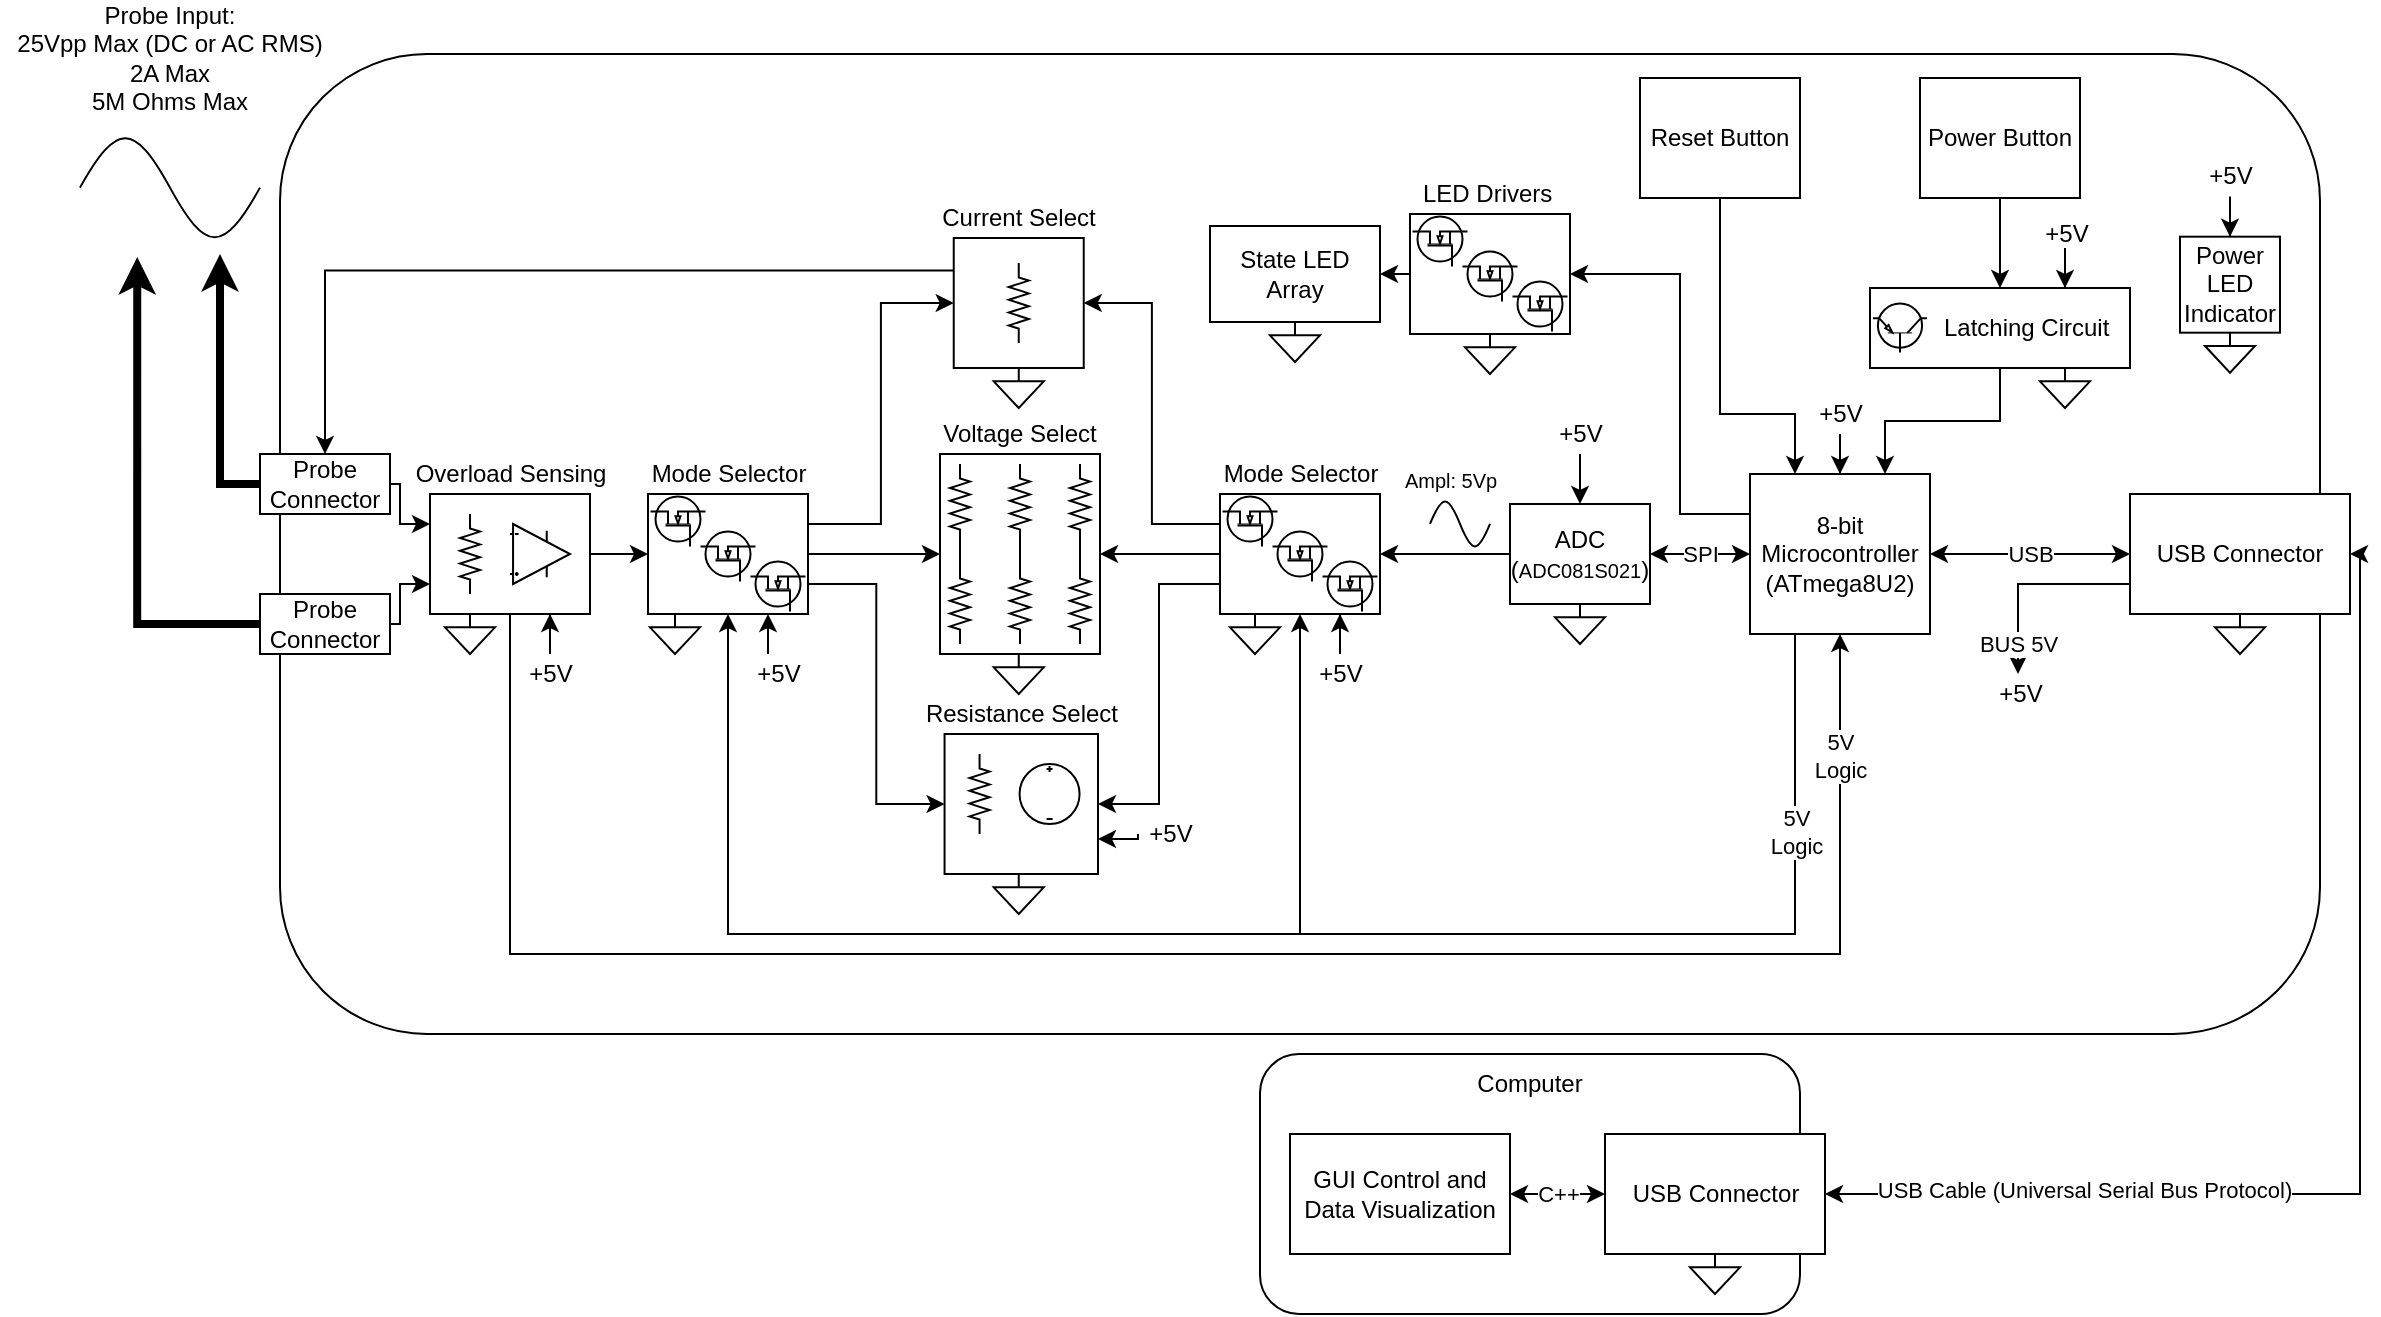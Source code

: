 <mxfile version="13.6.2" type="device"><diagram id="-oL0NHtV38mQ9emUjdSc" name="Page-1"><mxGraphModel dx="2272" dy="862" grid="1" gridSize="10" guides="1" tooltips="1" connect="1" arrows="1" fold="1" page="1" pageScale="1" pageWidth="850" pageHeight="1100" math="0" shadow="0"><root><mxCell id="0"/><mxCell id="1" parent="0"/><mxCell id="wLDwbeyGVbWUntYZaLQP-93" value="" style="rounded=1;whiteSpace=wrap;html=1;" parent="1" vertex="1"><mxGeometry x="-650" y="190" width="1020" height="490" as="geometry"/></mxCell><mxCell id="okWs0Sjqfzj3kmloRYLB-4" value="SPI" style="edgeStyle=orthogonalEdgeStyle;rounded=0;orthogonalLoop=1;jettySize=auto;html=1;exitX=0;exitY=0.5;exitDx=0;exitDy=0;startArrow=classic;startFill=1;" parent="1" source="okWs0Sjqfzj3kmloRYLB-2" edge="1"><mxGeometry relative="1" as="geometry"><mxPoint x="35" y="440" as="targetPoint"/></mxGeometry></mxCell><mxCell id="okWs0Sjqfzj3kmloRYLB-37" style="edgeStyle=orthogonalEdgeStyle;rounded=0;orthogonalLoop=1;jettySize=auto;html=1;exitX=0.25;exitY=1;exitDx=0;exitDy=0;entryX=0.5;entryY=1;entryDx=0;entryDy=0;startArrow=none;startFill=0;endArrow=classic;endFill=1;" parent="1" source="okWs0Sjqfzj3kmloRYLB-2" target="okWs0Sjqfzj3kmloRYLB-25" edge="1"><mxGeometry relative="1" as="geometry"><Array as="points"><mxPoint x="108" y="630"/><mxPoint x="-140" y="630"/></Array></mxGeometry></mxCell><mxCell id="okWs0Sjqfzj3kmloRYLB-65" style="edgeStyle=orthogonalEdgeStyle;rounded=0;orthogonalLoop=1;jettySize=auto;html=1;exitX=0.25;exitY=1;exitDx=0;exitDy=0;entryX=0.5;entryY=1;entryDx=0;entryDy=0;startArrow=none;startFill=0;endArrow=classic;endFill=1;" parent="1" source="okWs0Sjqfzj3kmloRYLB-2" target="okWs0Sjqfzj3kmloRYLB-39" edge="1"><mxGeometry relative="1" as="geometry"><Array as="points"><mxPoint x="108" y="630"/><mxPoint x="-426" y="630"/></Array></mxGeometry></mxCell><mxCell id="wLDwbeyGVbWUntYZaLQP-70" value="5V&lt;br&gt;Logic" style="edgeLabel;html=1;align=center;verticalAlign=middle;resizable=0;points=[];" parent="okWs0Sjqfzj3kmloRYLB-65" vertex="1" connectable="0"><mxGeometry x="-0.904" y="3" relative="1" as="geometry"><mxPoint x="-3" y="58.5" as="offset"/></mxGeometry></mxCell><mxCell id="wLDwbeyGVbWUntYZaLQP-11" value="USB" style="edgeStyle=orthogonalEdgeStyle;rounded=0;orthogonalLoop=1;jettySize=auto;html=1;exitX=1;exitY=0.5;exitDx=0;exitDy=0;entryX=0;entryY=0.5;entryDx=0;entryDy=0;startArrow=classic;startFill=1;" parent="1" source="okWs0Sjqfzj3kmloRYLB-2" target="wLDwbeyGVbWUntYZaLQP-1" edge="1"><mxGeometry relative="1" as="geometry"/></mxCell><mxCell id="wLDwbeyGVbWUntYZaLQP-49" style="edgeStyle=orthogonalEdgeStyle;rounded=0;orthogonalLoop=1;jettySize=auto;html=1;exitX=0.5;exitY=0;exitDx=0;exitDy=0;startArrow=classic;startFill=1;endArrow=none;endFill=0;" parent="1" source="okWs0Sjqfzj3kmloRYLB-2" target="wLDwbeyGVbWUntYZaLQP-48" edge="1"><mxGeometry relative="1" as="geometry"/></mxCell><mxCell id="OR8JUDxFumxDEzRXxcHd-11" style="edgeStyle=orthogonalEdgeStyle;rounded=0;orthogonalLoop=1;jettySize=auto;html=1;exitX=0;exitY=0.25;exitDx=0;exitDy=0;entryX=1;entryY=0.5;entryDx=0;entryDy=0;" parent="1" source="okWs0Sjqfzj3kmloRYLB-2" target="OR8JUDxFumxDEzRXxcHd-6" edge="1"><mxGeometry relative="1" as="geometry"><Array as="points"><mxPoint x="50" y="420"/><mxPoint x="50" y="300"/></Array></mxGeometry></mxCell><mxCell id="okWs0Sjqfzj3kmloRYLB-2" value="8-bit Microcontroller&lt;br&gt;(ATmega8U2)" style="rounded=0;whiteSpace=wrap;html=1;" parent="1" vertex="1"><mxGeometry x="85" y="400" width="90" height="80" as="geometry"/></mxCell><mxCell id="okWs0Sjqfzj3kmloRYLB-36" style="edgeStyle=orthogonalEdgeStyle;rounded=0;orthogonalLoop=1;jettySize=auto;html=1;exitX=0;exitY=0.5;exitDx=0;exitDy=0;entryX=1;entryY=0.5;entryDx=0;entryDy=0;startArrow=none;startFill=0;endArrow=classic;endFill=1;" parent="1" source="okWs0Sjqfzj3kmloRYLB-3" target="okWs0Sjqfzj3kmloRYLB-25" edge="1"><mxGeometry relative="1" as="geometry"/></mxCell><mxCell id="wLDwbeyGVbWUntYZaLQP-81" style="edgeStyle=orthogonalEdgeStyle;rounded=0;orthogonalLoop=1;jettySize=auto;html=1;exitX=0.5;exitY=0;exitDx=0;exitDy=0;startArrow=classic;startFill=1;endArrow=none;endFill=0;" parent="1" source="okWs0Sjqfzj3kmloRYLB-3" target="wLDwbeyGVbWUntYZaLQP-55" edge="1"><mxGeometry relative="1" as="geometry"/></mxCell><mxCell id="okWs0Sjqfzj3kmloRYLB-3" value="ADC&lt;br&gt;(&lt;font style=&quot;font-size: 10px&quot;&gt;ADC081S021&lt;/font&gt;)" style="rounded=0;whiteSpace=wrap;html=1;" parent="1" vertex="1"><mxGeometry x="-35" y="415" width="70" height="50" as="geometry"/></mxCell><mxCell id="okWs0Sjqfzj3kmloRYLB-67" style="edgeStyle=orthogonalEdgeStyle;rounded=0;orthogonalLoop=1;jettySize=auto;html=1;exitX=1;exitY=0.5;exitDx=0;exitDy=0;entryX=0;entryY=0.5;entryDx=0;entryDy=0;startArrow=none;startFill=0;endArrow=classic;endFill=1;" parent="1" source="okWs0Sjqfzj3kmloRYLB-5" target="okWs0Sjqfzj3kmloRYLB-39" edge="1"><mxGeometry relative="1" as="geometry"/></mxCell><mxCell id="wLDwbeyGVbWUntYZaLQP-20" style="edgeStyle=orthogonalEdgeStyle;rounded=0;orthogonalLoop=1;jettySize=auto;html=1;exitX=0.5;exitY=1;exitDx=0;exitDy=0;entryX=0.5;entryY=1;entryDx=0;entryDy=0;startArrow=none;startFill=0;" parent="1" source="okWs0Sjqfzj3kmloRYLB-5" target="okWs0Sjqfzj3kmloRYLB-2" edge="1"><mxGeometry relative="1" as="geometry"><Array as="points"><mxPoint x="-535" y="640"/><mxPoint x="130" y="640"/></Array></mxGeometry></mxCell><mxCell id="wLDwbeyGVbWUntYZaLQP-69" value="5V&lt;br&gt;Logic" style="edgeLabel;html=1;align=center;verticalAlign=middle;resizable=0;points=[];" parent="wLDwbeyGVbWUntYZaLQP-20" vertex="1" connectable="0"><mxGeometry x="0.914" relative="1" as="geometry"><mxPoint y="18" as="offset"/></mxGeometry></mxCell><mxCell id="wLDwbeyGVbWUntYZaLQP-47" style="edgeStyle=orthogonalEdgeStyle;rounded=0;orthogonalLoop=1;jettySize=auto;html=1;exitX=0.75;exitY=1;exitDx=0;exitDy=0;startArrow=classic;startFill=1;endArrow=none;endFill=0;" parent="1" source="okWs0Sjqfzj3kmloRYLB-5" target="wLDwbeyGVbWUntYZaLQP-46" edge="1"><mxGeometry relative="1" as="geometry"/></mxCell><mxCell id="wLDwbeyGVbWUntYZaLQP-54" style="edgeStyle=orthogonalEdgeStyle;rounded=0;orthogonalLoop=1;jettySize=auto;html=1;exitX=0;exitY=0.25;exitDx=0;exitDy=0;entryX=1;entryY=0.5;entryDx=0;entryDy=0;startArrow=classic;startFill=1;endArrow=none;endFill=0;" parent="1" source="okWs0Sjqfzj3kmloRYLB-5" target="wLDwbeyGVbWUntYZaLQP-53" edge="1"><mxGeometry relative="1" as="geometry"><Array as="points"><mxPoint x="-590" y="425"/><mxPoint x="-590" y="405"/></Array></mxGeometry></mxCell><mxCell id="wLDwbeyGVbWUntYZaLQP-107" style="edgeStyle=orthogonalEdgeStyle;rounded=0;orthogonalLoop=1;jettySize=auto;html=1;exitX=0;exitY=0.75;exitDx=0;exitDy=0;entryX=1;entryY=0.5;entryDx=0;entryDy=0;startArrow=classic;startFill=1;endArrow=none;endFill=0;strokeColor=#000000;strokeWidth=1;" parent="1" source="okWs0Sjqfzj3kmloRYLB-5" target="wLDwbeyGVbWUntYZaLQP-106" edge="1"><mxGeometry relative="1" as="geometry"><Array as="points"><mxPoint x="-590" y="455"/><mxPoint x="-590" y="475"/></Array></mxGeometry></mxCell><mxCell id="okWs0Sjqfzj3kmloRYLB-5" value="" style="rounded=0;whiteSpace=wrap;html=1;" parent="1" vertex="1"><mxGeometry x="-575" y="410" width="80" height="60" as="geometry"/></mxCell><mxCell id="okWs0Sjqfzj3kmloRYLB-24" value="" style="group" parent="1" vertex="1" connectable="0"><mxGeometry x="-325" y="360" width="90" height="130" as="geometry"/></mxCell><mxCell id="okWs0Sjqfzj3kmloRYLB-22" value="" style="rounded=0;whiteSpace=wrap;html=1;" parent="okWs0Sjqfzj3kmloRYLB-24" vertex="1"><mxGeometry x="5" y="30" width="80" height="100" as="geometry"/></mxCell><mxCell id="okWs0Sjqfzj3kmloRYLB-8" value="" style="pointerEvents=1;verticalLabelPosition=bottom;shadow=0;dashed=0;align=center;html=1;verticalAlign=top;shape=mxgraph.electrical.resistors.resistor_2;rotation=90;" parent="okWs0Sjqfzj3kmloRYLB-24" vertex="1"><mxGeometry x="55" y="50" width="40" height="10" as="geometry"/></mxCell><mxCell id="okWs0Sjqfzj3kmloRYLB-9" value="" style="pointerEvents=1;verticalLabelPosition=bottom;shadow=0;dashed=0;align=center;html=1;verticalAlign=top;shape=mxgraph.electrical.resistors.resistor_2;rotation=90;" parent="okWs0Sjqfzj3kmloRYLB-24" vertex="1"><mxGeometry x="55" y="100" width="40" height="10" as="geometry"/></mxCell><mxCell id="okWs0Sjqfzj3kmloRYLB-10" style="edgeStyle=orthogonalEdgeStyle;rounded=0;orthogonalLoop=1;jettySize=auto;html=1;exitX=1;exitY=0.5;exitDx=0;exitDy=0;exitPerimeter=0;entryX=0;entryY=0.5;entryDx=0;entryDy=0;entryPerimeter=0;startArrow=none;startFill=0;endArrow=none;endFill=0;" parent="okWs0Sjqfzj3kmloRYLB-24" source="okWs0Sjqfzj3kmloRYLB-8" target="okWs0Sjqfzj3kmloRYLB-9" edge="1"><mxGeometry relative="1" as="geometry"/></mxCell><mxCell id="okWs0Sjqfzj3kmloRYLB-17" value="" style="pointerEvents=1;verticalLabelPosition=bottom;shadow=0;dashed=0;align=center;html=1;verticalAlign=top;shape=mxgraph.electrical.resistors.resistor_2;rotation=90;" parent="okWs0Sjqfzj3kmloRYLB-24" vertex="1"><mxGeometry x="25" y="50" width="40" height="10" as="geometry"/></mxCell><mxCell id="okWs0Sjqfzj3kmloRYLB-18" value="" style="pointerEvents=1;verticalLabelPosition=bottom;shadow=0;dashed=0;align=center;html=1;verticalAlign=top;shape=mxgraph.electrical.resistors.resistor_2;rotation=90;" parent="okWs0Sjqfzj3kmloRYLB-24" vertex="1"><mxGeometry x="25" y="100" width="40" height="10" as="geometry"/></mxCell><mxCell id="okWs0Sjqfzj3kmloRYLB-16" style="edgeStyle=orthogonalEdgeStyle;rounded=0;orthogonalLoop=1;jettySize=auto;html=1;exitX=1;exitY=0.5;exitDx=0;exitDy=0;exitPerimeter=0;entryX=0;entryY=0.5;entryDx=0;entryDy=0;entryPerimeter=0;startArrow=none;startFill=0;endArrow=none;endFill=0;" parent="okWs0Sjqfzj3kmloRYLB-24" source="okWs0Sjqfzj3kmloRYLB-17" target="okWs0Sjqfzj3kmloRYLB-18" edge="1"><mxGeometry relative="1" as="geometry"/></mxCell><mxCell id="okWs0Sjqfzj3kmloRYLB-20" value="" style="pointerEvents=1;verticalLabelPosition=bottom;shadow=0;dashed=0;align=center;html=1;verticalAlign=top;shape=mxgraph.electrical.resistors.resistor_2;rotation=90;" parent="okWs0Sjqfzj3kmloRYLB-24" vertex="1"><mxGeometry x="-5" y="50" width="40" height="10" as="geometry"/></mxCell><mxCell id="okWs0Sjqfzj3kmloRYLB-21" value="" style="pointerEvents=1;verticalLabelPosition=bottom;shadow=0;dashed=0;align=center;html=1;verticalAlign=top;shape=mxgraph.electrical.resistors.resistor_2;rotation=90;" parent="okWs0Sjqfzj3kmloRYLB-24" vertex="1"><mxGeometry x="-5" y="100" width="40" height="10" as="geometry"/></mxCell><mxCell id="okWs0Sjqfzj3kmloRYLB-19" style="edgeStyle=orthogonalEdgeStyle;rounded=0;orthogonalLoop=1;jettySize=auto;html=1;exitX=1;exitY=0.5;exitDx=0;exitDy=0;exitPerimeter=0;entryX=0;entryY=0.5;entryDx=0;entryDy=0;entryPerimeter=0;startArrow=none;startFill=0;endArrow=none;endFill=0;" parent="okWs0Sjqfzj3kmloRYLB-24" source="okWs0Sjqfzj3kmloRYLB-20" target="okWs0Sjqfzj3kmloRYLB-21" edge="1"><mxGeometry relative="1" as="geometry"/></mxCell><mxCell id="okWs0Sjqfzj3kmloRYLB-23" value="Voltage Select" style="text;html=1;strokeColor=none;fillColor=none;align=center;verticalAlign=middle;whiteSpace=wrap;rounded=0;" parent="okWs0Sjqfzj3kmloRYLB-24" vertex="1"><mxGeometry y="10" width="90" height="20" as="geometry"/></mxCell><mxCell id="okWs0Sjqfzj3kmloRYLB-35" value="" style="group" parent="1" vertex="1" connectable="0"><mxGeometry x="-185" y="390" width="90" height="80" as="geometry"/></mxCell><mxCell id="okWs0Sjqfzj3kmloRYLB-25" value="" style="rounded=0;whiteSpace=wrap;html=1;" parent="okWs0Sjqfzj3kmloRYLB-35" vertex="1"><mxGeometry x="5" y="20" width="80" height="60" as="geometry"/></mxCell><mxCell id="okWs0Sjqfzj3kmloRYLB-31" value="" style="verticalLabelPosition=bottom;shadow=0;dashed=0;align=center;html=1;verticalAlign=top;shape=mxgraph.electrical.mosfets1.n-channel_mosfet_1;rotation=-90;" parent="okWs0Sjqfzj3kmloRYLB-35" vertex="1"><mxGeometry x="7.5" y="20" width="25" height="27.5" as="geometry"/></mxCell><mxCell id="okWs0Sjqfzj3kmloRYLB-32" value="" style="verticalLabelPosition=bottom;shadow=0;dashed=0;align=center;html=1;verticalAlign=top;shape=mxgraph.electrical.mosfets1.n-channel_mosfet_1;rotation=-90;" parent="okWs0Sjqfzj3kmloRYLB-35" vertex="1"><mxGeometry x="32.5" y="37.5" width="25" height="27.5" as="geometry"/></mxCell><mxCell id="okWs0Sjqfzj3kmloRYLB-33" value="" style="verticalLabelPosition=bottom;shadow=0;dashed=0;align=center;html=1;verticalAlign=top;shape=mxgraph.electrical.mosfets1.n-channel_mosfet_1;rotation=-90;" parent="okWs0Sjqfzj3kmloRYLB-35" vertex="1"><mxGeometry x="57.5" y="52.5" width="25" height="27.5" as="geometry"/></mxCell><mxCell id="okWs0Sjqfzj3kmloRYLB-34" value="Mode Selector" style="text;html=1;align=center;verticalAlign=middle;resizable=0;points=[];autosize=1;" parent="okWs0Sjqfzj3kmloRYLB-35" vertex="1"><mxGeometry width="90" height="20" as="geometry"/></mxCell><mxCell id="okWs0Sjqfzj3kmloRYLB-38" value="" style="group" parent="1" vertex="1" connectable="0"><mxGeometry x="-471" y="390" width="90" height="80" as="geometry"/></mxCell><mxCell id="okWs0Sjqfzj3kmloRYLB-39" value="" style="rounded=0;whiteSpace=wrap;html=1;" parent="okWs0Sjqfzj3kmloRYLB-38" vertex="1"><mxGeometry x="5" y="20" width="80" height="60" as="geometry"/></mxCell><mxCell id="okWs0Sjqfzj3kmloRYLB-40" value="" style="verticalLabelPosition=bottom;shadow=0;dashed=0;align=center;html=1;verticalAlign=top;shape=mxgraph.electrical.mosfets1.n-channel_mosfet_1;rotation=-90;" parent="okWs0Sjqfzj3kmloRYLB-38" vertex="1"><mxGeometry x="7.5" y="20" width="25" height="27.5" as="geometry"/></mxCell><mxCell id="okWs0Sjqfzj3kmloRYLB-41" value="" style="verticalLabelPosition=bottom;shadow=0;dashed=0;align=center;html=1;verticalAlign=top;shape=mxgraph.electrical.mosfets1.n-channel_mosfet_1;rotation=-90;" parent="okWs0Sjqfzj3kmloRYLB-38" vertex="1"><mxGeometry x="32.5" y="37.5" width="25" height="27.5" as="geometry"/></mxCell><mxCell id="okWs0Sjqfzj3kmloRYLB-42" value="" style="verticalLabelPosition=bottom;shadow=0;dashed=0;align=center;html=1;verticalAlign=top;shape=mxgraph.electrical.mosfets1.n-channel_mosfet_1;rotation=-90;" parent="okWs0Sjqfzj3kmloRYLB-38" vertex="1"><mxGeometry x="57.5" y="52.5" width="25" height="27.5" as="geometry"/></mxCell><mxCell id="okWs0Sjqfzj3kmloRYLB-43" value="Mode Selector" style="text;html=1;align=center;verticalAlign=middle;resizable=0;points=[];autosize=1;" parent="okWs0Sjqfzj3kmloRYLB-38" vertex="1"><mxGeometry width="90" height="20" as="geometry"/></mxCell><mxCell id="okWs0Sjqfzj3kmloRYLB-57" value="" style="group" parent="1" vertex="1" connectable="0"><mxGeometry x="-320" y="262" width="78.75" height="105" as="geometry"/></mxCell><mxCell id="okWs0Sjqfzj3kmloRYLB-45" value="" style="whiteSpace=wrap;html=1;aspect=fixed;" parent="okWs0Sjqfzj3kmloRYLB-57" vertex="1"><mxGeometry x="6.87" y="20" width="65" height="65" as="geometry"/></mxCell><mxCell id="okWs0Sjqfzj3kmloRYLB-12" value="" style="pointerEvents=1;verticalLabelPosition=bottom;shadow=0;dashed=0;align=center;html=1;verticalAlign=top;shape=mxgraph.electrical.resistors.resistor_2;rotation=90;" parent="okWs0Sjqfzj3kmloRYLB-57" vertex="1"><mxGeometry x="19.37" y="47.5" width="40" height="10" as="geometry"/></mxCell><mxCell id="okWs0Sjqfzj3kmloRYLB-46" value="Current Select" style="text;html=1;strokeColor=none;fillColor=none;align=center;verticalAlign=middle;whiteSpace=wrap;rounded=0;" parent="okWs0Sjqfzj3kmloRYLB-57" vertex="1"><mxGeometry width="78.75" height="20" as="geometry"/></mxCell><mxCell id="wLDwbeyGVbWUntYZaLQP-59" value="" style="pointerEvents=1;verticalLabelPosition=bottom;shadow=0;dashed=0;align=center;html=1;verticalAlign=top;shape=mxgraph.electrical.signal_sources.signal_ground;" parent="okWs0Sjqfzj3kmloRYLB-57" vertex="1"><mxGeometry x="26.88" y="85" width="25" height="20" as="geometry"/></mxCell><mxCell id="okWs0Sjqfzj3kmloRYLB-58" value="" style="group" parent="1" vertex="1" connectable="0"><mxGeometry x="-331" y="510" width="104.37" height="90" as="geometry"/></mxCell><mxCell id="okWs0Sjqfzj3kmloRYLB-56" value="" style="rounded=0;whiteSpace=wrap;html=1;" parent="okWs0Sjqfzj3kmloRYLB-58" vertex="1"><mxGeometry x="13.28" y="20" width="76.72" height="70" as="geometry"/></mxCell><mxCell id="okWs0Sjqfzj3kmloRYLB-48" value="" style="pointerEvents=1;verticalLabelPosition=bottom;shadow=0;dashed=0;align=center;html=1;verticalAlign=top;shape=mxgraph.electrical.resistors.resistor_2;rotation=90;" parent="okWs0Sjqfzj3kmloRYLB-58" vertex="1"><mxGeometry x="10.78" y="45" width="40" height="10" as="geometry"/></mxCell><mxCell id="okWs0Sjqfzj3kmloRYLB-49" value="Resistance Select" style="text;html=1;strokeColor=none;fillColor=none;align=center;verticalAlign=middle;whiteSpace=wrap;rounded=0;" parent="okWs0Sjqfzj3kmloRYLB-58" vertex="1"><mxGeometry width="104.37" height="20" as="geometry"/></mxCell><mxCell id="okWs0Sjqfzj3kmloRYLB-50" value="" style="pointerEvents=1;verticalLabelPosition=bottom;shadow=0;dashed=0;align=center;html=1;verticalAlign=top;shape=mxgraph.electrical.signal_sources.dc_source_3;" parent="okWs0Sjqfzj3kmloRYLB-58" vertex="1"><mxGeometry x="50.78" y="35" width="30" height="30" as="geometry"/></mxCell><mxCell id="okWs0Sjqfzj3kmloRYLB-59" style="edgeStyle=orthogonalEdgeStyle;rounded=0;orthogonalLoop=1;jettySize=auto;html=1;exitX=0;exitY=0.5;exitDx=0;exitDy=0;startArrow=none;startFill=0;endArrow=classic;endFill=1;" parent="1" source="okWs0Sjqfzj3kmloRYLB-25" target="okWs0Sjqfzj3kmloRYLB-22" edge="1"><mxGeometry relative="1" as="geometry"/></mxCell><mxCell id="okWs0Sjqfzj3kmloRYLB-60" style="edgeStyle=orthogonalEdgeStyle;rounded=0;orthogonalLoop=1;jettySize=auto;html=1;exitX=0;exitY=0.75;exitDx=0;exitDy=0;entryX=1;entryY=0.5;entryDx=0;entryDy=0;startArrow=none;startFill=0;endArrow=classic;endFill=1;" parent="1" source="okWs0Sjqfzj3kmloRYLB-25" target="okWs0Sjqfzj3kmloRYLB-56" edge="1"><mxGeometry relative="1" as="geometry"/></mxCell><mxCell id="okWs0Sjqfzj3kmloRYLB-61" style="edgeStyle=orthogonalEdgeStyle;rounded=0;orthogonalLoop=1;jettySize=auto;html=1;exitX=0;exitY=0.25;exitDx=0;exitDy=0;entryX=1;entryY=0.5;entryDx=0;entryDy=0;startArrow=none;startFill=0;endArrow=classic;endFill=1;" parent="1" source="okWs0Sjqfzj3kmloRYLB-25" target="okWs0Sjqfzj3kmloRYLB-45" edge="1"><mxGeometry relative="1" as="geometry"/></mxCell><mxCell id="wLDwbeyGVbWUntYZaLQP-32" value="BUS 5V" style="edgeStyle=orthogonalEdgeStyle;rounded=0;orthogonalLoop=1;jettySize=auto;html=1;exitX=0;exitY=0.75;exitDx=0;exitDy=0;startArrow=none;startFill=0;entryX=0.475;entryY=0;entryDx=0;entryDy=0;entryPerimeter=0;" parent="1" source="wLDwbeyGVbWUntYZaLQP-1" target="wLDwbeyGVbWUntYZaLQP-33" edge="1"><mxGeometry x="-0.184" y="15" relative="1" as="geometry"><mxPoint x="275" y="505" as="targetPoint"/><mxPoint x="-15" y="15" as="offset"/></mxGeometry></mxCell><mxCell id="wLDwbeyGVbWUntYZaLQP-1" value="USB Connector" style="rounded=0;whiteSpace=wrap;html=1;" parent="1" vertex="1"><mxGeometry x="275" y="410" width="110" height="60" as="geometry"/></mxCell><mxCell id="wLDwbeyGVbWUntYZaLQP-3" style="edgeStyle=orthogonalEdgeStyle;rounded=0;orthogonalLoop=1;jettySize=auto;html=1;exitX=0.5;exitY=1;exitDx=0;exitDy=0;entryX=0.25;entryY=0;entryDx=0;entryDy=0;" parent="1" source="wLDwbeyGVbWUntYZaLQP-2" target="okWs0Sjqfzj3kmloRYLB-2" edge="1"><mxGeometry relative="1" as="geometry"><Array as="points"><mxPoint x="70" y="262"/><mxPoint x="70" y="370"/><mxPoint x="108" y="370"/></Array></mxGeometry></mxCell><mxCell id="wLDwbeyGVbWUntYZaLQP-2" value="Reset Button" style="rounded=0;whiteSpace=wrap;html=1;" parent="1" vertex="1"><mxGeometry x="30" y="202" width="80" height="60" as="geometry"/></mxCell><mxCell id="wLDwbeyGVbWUntYZaLQP-9" style="edgeStyle=orthogonalEdgeStyle;rounded=0;orthogonalLoop=1;jettySize=auto;html=1;exitX=0.5;exitY=1;exitDx=0;exitDy=0;entryX=0.5;entryY=0;entryDx=0;entryDy=0;" parent="1" source="wLDwbeyGVbWUntYZaLQP-4" target="wLDwbeyGVbWUntYZaLQP-5" edge="1"><mxGeometry relative="1" as="geometry"/></mxCell><mxCell id="wLDwbeyGVbWUntYZaLQP-4" value="Power Button" style="rounded=0;whiteSpace=wrap;html=1;" parent="1" vertex="1"><mxGeometry x="170" y="202" width="80" height="60" as="geometry"/></mxCell><mxCell id="wLDwbeyGVbWUntYZaLQP-23" style="edgeStyle=orthogonalEdgeStyle;rounded=0;orthogonalLoop=1;jettySize=auto;html=1;exitX=0.5;exitY=1;exitDx=0;exitDy=0;entryX=0.75;entryY=0;entryDx=0;entryDy=0;startArrow=none;startFill=0;" parent="1" source="wLDwbeyGVbWUntYZaLQP-5" target="okWs0Sjqfzj3kmloRYLB-2" edge="1"><mxGeometry relative="1" as="geometry"/></mxCell><mxCell id="wLDwbeyGVbWUntYZaLQP-68" style="edgeStyle=orthogonalEdgeStyle;rounded=0;orthogonalLoop=1;jettySize=auto;html=1;exitX=0.75;exitY=0;exitDx=0;exitDy=0;startArrow=classic;startFill=1;endArrow=none;endFill=0;" parent="1" source="wLDwbeyGVbWUntYZaLQP-5" target="wLDwbeyGVbWUntYZaLQP-66" edge="1"><mxGeometry relative="1" as="geometry"/></mxCell><mxCell id="wLDwbeyGVbWUntYZaLQP-5" value="&amp;nbsp; &amp;nbsp; &amp;nbsp; &amp;nbsp; Latching Circuit" style="rounded=0;whiteSpace=wrap;html=1;" parent="1" vertex="1"><mxGeometry x="145" y="307" width="130" height="40" as="geometry"/></mxCell><mxCell id="wLDwbeyGVbWUntYZaLQP-8" value="" style="verticalLabelPosition=bottom;shadow=0;dashed=0;align=center;html=1;verticalAlign=top;shape=mxgraph.electrical.transistors.pnp_transistor_1;rotation=-90;" parent="1" vertex="1"><mxGeometry x="135" y="313.5" width="50" height="27" as="geometry"/></mxCell><mxCell id="wLDwbeyGVbWUntYZaLQP-17" value="" style="verticalLabelPosition=bottom;shadow=0;dashed=0;align=center;html=1;verticalAlign=top;shape=mxgraph.electrical.abstract.operational_amp_1;rotation=0;" parent="1" vertex="1"><mxGeometry x="-535" y="425" width="30" height="30" as="geometry"/></mxCell><mxCell id="wLDwbeyGVbWUntYZaLQP-18" value="Overload Sensing" style="text;html=1;align=center;verticalAlign=middle;resizable=0;points=[];autosize=1;" parent="1" vertex="1"><mxGeometry x="-590" y="390" width="110" height="20" as="geometry"/></mxCell><mxCell id="wLDwbeyGVbWUntYZaLQP-19" value="" style="pointerEvents=1;verticalLabelPosition=bottom;shadow=0;dashed=0;align=center;html=1;verticalAlign=top;shape=mxgraph.electrical.resistors.resistor_2;rotation=90;" parent="1" vertex="1"><mxGeometry x="-575" y="435" width="40" height="10" as="geometry"/></mxCell><mxCell id="wLDwbeyGVbWUntYZaLQP-33" value="+5V" style="text;html=1;align=center;verticalAlign=middle;resizable=0;points=[];autosize=1;" parent="1" vertex="1"><mxGeometry x="200" y="500" width="40" height="20" as="geometry"/></mxCell><mxCell id="wLDwbeyGVbWUntYZaLQP-42" value="" style="pointerEvents=1;verticalLabelPosition=bottom;shadow=0;dashed=0;align=center;html=1;verticalAlign=top;shape=mxgraph.electrical.signal_sources.signal_ground;" parent="1" vertex="1"><mxGeometry x="317.5" y="470" width="25" height="20" as="geometry"/></mxCell><mxCell id="wLDwbeyGVbWUntYZaLQP-44" value="" style="pointerEvents=1;verticalLabelPosition=bottom;shadow=0;dashed=0;align=center;html=1;verticalAlign=top;shape=mxgraph.electrical.signal_sources.signal_ground;" parent="1" vertex="1"><mxGeometry x="-12.5" y="465" width="25" height="20" as="geometry"/></mxCell><mxCell id="wLDwbeyGVbWUntYZaLQP-45" value="" style="pointerEvents=1;verticalLabelPosition=bottom;shadow=0;dashed=0;align=center;html=1;verticalAlign=top;shape=mxgraph.electrical.signal_sources.signal_ground;" parent="1" vertex="1"><mxGeometry x="-567.5" y="470" width="25" height="20" as="geometry"/></mxCell><mxCell id="wLDwbeyGVbWUntYZaLQP-46" value="+5V" style="text;html=1;align=center;verticalAlign=middle;resizable=0;points=[];autosize=1;" parent="1" vertex="1"><mxGeometry x="-535" y="490" width="40" height="20" as="geometry"/></mxCell><mxCell id="wLDwbeyGVbWUntYZaLQP-48" value="+5V" style="text;html=1;align=center;verticalAlign=middle;resizable=0;points=[];autosize=1;" parent="1" vertex="1"><mxGeometry x="110" y="360" width="40" height="20" as="geometry"/></mxCell><mxCell id="wLDwbeyGVbWUntYZaLQP-52" value="" style="pointerEvents=1;verticalLabelPosition=bottom;shadow=0;dashed=0;align=center;html=1;verticalAlign=top;shape=mxgraph.electrical.signal_sources.signal_ground;" parent="1" vertex="1"><mxGeometry x="230" y="347" width="25" height="20" as="geometry"/></mxCell><mxCell id="wLDwbeyGVbWUntYZaLQP-55" value="+5V" style="text;html=1;align=center;verticalAlign=middle;resizable=0;points=[];autosize=1;" parent="1" vertex="1"><mxGeometry x="-20" y="370" width="40" height="20" as="geometry"/></mxCell><mxCell id="wLDwbeyGVbWUntYZaLQP-58" value="" style="pointerEvents=1;verticalLabelPosition=bottom;shadow=0;dashed=0;align=center;html=1;verticalAlign=top;shape=mxgraph.electrical.signal_sources.signal_ground;" parent="1" vertex="1"><mxGeometry x="-293.12" y="490" width="25" height="20" as="geometry"/></mxCell><mxCell id="wLDwbeyGVbWUntYZaLQP-60" value="" style="pointerEvents=1;verticalLabelPosition=bottom;shadow=0;dashed=0;align=center;html=1;verticalAlign=top;shape=mxgraph.electrical.signal_sources.signal_ground;" parent="1" vertex="1"><mxGeometry x="-293.12" y="600" width="25" height="20" as="geometry"/></mxCell><mxCell id="wLDwbeyGVbWUntYZaLQP-61" value="" style="pointerEvents=1;verticalLabelPosition=bottom;shadow=0;dashed=0;align=center;html=1;verticalAlign=top;shape=mxgraph.electrical.signal_sources.signal_ground;" parent="1" vertex="1"><mxGeometry x="-175" y="470" width="25" height="20" as="geometry"/></mxCell><mxCell id="wLDwbeyGVbWUntYZaLQP-62" value="" style="pointerEvents=1;verticalLabelPosition=bottom;shadow=0;dashed=0;align=center;html=1;verticalAlign=top;shape=mxgraph.electrical.signal_sources.signal_ground;" parent="1" vertex="1"><mxGeometry x="-465" y="470" width="25" height="20" as="geometry"/></mxCell><mxCell id="wLDwbeyGVbWUntYZaLQP-63" value="+5V" style="text;html=1;align=center;verticalAlign=middle;resizable=0;points=[];autosize=1;" parent="1" vertex="1"><mxGeometry x="-421" y="490" width="40" height="20" as="geometry"/></mxCell><mxCell id="wLDwbeyGVbWUntYZaLQP-64" value="+5V" style="text;html=1;align=center;verticalAlign=middle;resizable=0;points=[];autosize=1;" parent="1" vertex="1"><mxGeometry x="-140" y="490" width="40" height="20" as="geometry"/></mxCell><mxCell id="wLDwbeyGVbWUntYZaLQP-65" style="edgeStyle=orthogonalEdgeStyle;rounded=0;orthogonalLoop=1;jettySize=auto;html=1;exitX=0.75;exitY=1;exitDx=0;exitDy=0;startArrow=classic;startFill=1;endArrow=none;endFill=0;" parent="1" source="okWs0Sjqfzj3kmloRYLB-25" target="wLDwbeyGVbWUntYZaLQP-64" edge="1"><mxGeometry relative="1" as="geometry"/></mxCell><mxCell id="wLDwbeyGVbWUntYZaLQP-66" value="+5V" style="text;html=1;align=center;verticalAlign=middle;resizable=0;points=[];autosize=1;" parent="1" vertex="1"><mxGeometry x="222.5" y="270" width="40" height="20" as="geometry"/></mxCell><mxCell id="wLDwbeyGVbWUntYZaLQP-72" style="edgeStyle=orthogonalEdgeStyle;rounded=0;orthogonalLoop=1;jettySize=auto;html=1;exitX=0.75;exitY=1;exitDx=0;exitDy=0;entryX=0.375;entryY=0;entryDx=0;entryDy=0;entryPerimeter=0;startArrow=classic;startFill=1;endArrow=none;endFill=0;" parent="1" source="okWs0Sjqfzj3kmloRYLB-39" target="wLDwbeyGVbWUntYZaLQP-63" edge="1"><mxGeometry relative="1" as="geometry"/></mxCell><mxCell id="wLDwbeyGVbWUntYZaLQP-73" value="+5V" style="text;html=1;align=center;verticalAlign=middle;resizable=0;points=[];autosize=1;" parent="1" vertex="1"><mxGeometry x="-225" y="570" width="40" height="20" as="geometry"/></mxCell><mxCell id="wLDwbeyGVbWUntYZaLQP-75" style="edgeStyle=orthogonalEdgeStyle;rounded=0;orthogonalLoop=1;jettySize=auto;html=1;exitX=1;exitY=0.75;exitDx=0;exitDy=0;startArrow=classic;startFill=1;endArrow=none;endFill=0;" parent="1" source="okWs0Sjqfzj3kmloRYLB-56" target="wLDwbeyGVbWUntYZaLQP-73" edge="1"><mxGeometry relative="1" as="geometry"/></mxCell><mxCell id="wLDwbeyGVbWUntYZaLQP-76" value="" style="pointerEvents=1;verticalLabelPosition=bottom;shadow=0;dashed=0;align=center;html=1;verticalAlign=top;shape=mxgraph.electrical.waveforms.sine_wave;" parent="1" vertex="1"><mxGeometry x="-75" y="410" width="30" height="30" as="geometry"/></mxCell><mxCell id="wLDwbeyGVbWUntYZaLQP-77" value="&lt;font style=&quot;font-size: 10px&quot;&gt;Ampl: 5Vp&lt;/font&gt;" style="text;html=1;align=center;verticalAlign=middle;resizable=0;points=[];autosize=1;" parent="1" vertex="1"><mxGeometry x="-95" y="392.5" width="60" height="20" as="geometry"/></mxCell><mxCell id="wLDwbeyGVbWUntYZaLQP-91" style="edgeStyle=orthogonalEdgeStyle;rounded=0;orthogonalLoop=1;jettySize=auto;html=1;exitX=0.5;exitY=0;exitDx=0;exitDy=0;startArrow=classic;startFill=1;endArrow=none;endFill=0;" parent="1" source="wLDwbeyGVbWUntYZaLQP-89" target="wLDwbeyGVbWUntYZaLQP-90" edge="1"><mxGeometry relative="1" as="geometry"/></mxCell><mxCell id="wLDwbeyGVbWUntYZaLQP-89" value="Power LED Indicator" style="rounded=0;whiteSpace=wrap;html=1;" parent="1" vertex="1"><mxGeometry x="300" y="281.34" width="50" height="48" as="geometry"/></mxCell><mxCell id="wLDwbeyGVbWUntYZaLQP-90" value="+5V" style="text;html=1;align=center;verticalAlign=middle;resizable=0;points=[];autosize=1;" parent="1" vertex="1"><mxGeometry x="305" y="241.34" width="40" height="20" as="geometry"/></mxCell><mxCell id="wLDwbeyGVbWUntYZaLQP-92" value="" style="pointerEvents=1;verticalLabelPosition=bottom;shadow=0;dashed=0;align=center;html=1;verticalAlign=top;shape=mxgraph.electrical.signal_sources.signal_ground;" parent="1" vertex="1"><mxGeometry x="312.5" y="329.34" width="25" height="20" as="geometry"/></mxCell><mxCell id="wLDwbeyGVbWUntYZaLQP-101" value="Computer&lt;br&gt;&lt;br&gt;&lt;br&gt;&lt;br&gt;&lt;br&gt;&lt;br&gt;&lt;br&gt;&lt;br&gt;" style="rounded=1;whiteSpace=wrap;html=1;" parent="1" vertex="1"><mxGeometry x="-160" y="690" width="270" height="130" as="geometry"/></mxCell><mxCell id="L6yJ6HLcH0pnZUztyq2i-7" value="C++" style="edgeStyle=orthogonalEdgeStyle;rounded=0;orthogonalLoop=1;jettySize=auto;html=1;exitX=0;exitY=0.5;exitDx=0;exitDy=0;startArrow=classic;startFill=1;endArrow=classic;endFill=1;strokeWidth=1;" parent="1" source="wLDwbeyGVbWUntYZaLQP-102" target="wLDwbeyGVbWUntYZaLQP-103" edge="1"><mxGeometry relative="1" as="geometry"/></mxCell><mxCell id="L6yJ6HLcH0pnZUztyq2i-12" style="edgeStyle=orthogonalEdgeStyle;rounded=0;orthogonalLoop=1;jettySize=auto;html=1;exitX=1;exitY=0.5;exitDx=0;exitDy=0;entryX=1;entryY=0.5;entryDx=0;entryDy=0;startArrow=classic;startFill=1;endArrow=classic;endFill=1;strokeWidth=1;" parent="1" source="wLDwbeyGVbWUntYZaLQP-102" target="wLDwbeyGVbWUntYZaLQP-1" edge="1"><mxGeometry relative="1" as="geometry"><Array as="points"><mxPoint x="390" y="760"/><mxPoint x="390" y="440"/></Array></mxGeometry></mxCell><mxCell id="L6yJ6HLcH0pnZUztyq2i-13" value="USB Cable (Universal Serial Bus Protocol)" style="edgeLabel;html=1;align=center;verticalAlign=middle;resizable=0;points=[];" parent="L6yJ6HLcH0pnZUztyq2i-12" vertex="1" connectable="0"><mxGeometry x="-0.563" y="2" relative="1" as="geometry"><mxPoint as="offset"/></mxGeometry></mxCell><mxCell id="wLDwbeyGVbWUntYZaLQP-102" value="USB Connector" style="rounded=0;whiteSpace=wrap;html=1;" parent="1" vertex="1"><mxGeometry x="12.5" y="730" width="110" height="60" as="geometry"/></mxCell><mxCell id="wLDwbeyGVbWUntYZaLQP-103" value="GUI Control and Data Visualization" style="rounded=0;whiteSpace=wrap;html=1;" parent="1" vertex="1"><mxGeometry x="-145" y="730" width="110" height="60" as="geometry"/></mxCell><mxCell id="L6yJ6HLcH0pnZUztyq2i-6" style="edgeStyle=orthogonalEdgeStyle;rounded=0;orthogonalLoop=1;jettySize=auto;html=1;exitX=0;exitY=0.5;exitDx=0;exitDy=0;entryX=0.318;entryY=1.023;entryDx=0;entryDy=0;entryPerimeter=0;startArrow=none;startFill=0;endArrow=classic;endFill=1;strokeWidth=4;" parent="1" source="wLDwbeyGVbWUntYZaLQP-106" target="L6yJ6HLcH0pnZUztyq2i-1" edge="1"><mxGeometry relative="1" as="geometry"/></mxCell><mxCell id="wLDwbeyGVbWUntYZaLQP-106" value="Probe Connector" style="rounded=0;whiteSpace=wrap;html=1;" parent="1" vertex="1"><mxGeometry x="-660" y="460" width="65" height="30" as="geometry"/></mxCell><mxCell id="wLDwbeyGVbWUntYZaLQP-110" style="edgeStyle=orthogonalEdgeStyle;rounded=0;orthogonalLoop=1;jettySize=auto;html=1;exitX=0;exitY=0.5;exitDx=0;exitDy=0;startArrow=none;startFill=0;endArrow=classic;endFill=1;strokeColor=#000000;strokeWidth=4;" parent="1" source="wLDwbeyGVbWUntYZaLQP-53" edge="1"><mxGeometry relative="1" as="geometry"><mxPoint x="-680" y="290" as="targetPoint"/><mxPoint x="-775" y="405" as="sourcePoint"/><Array as="points"><mxPoint x="-680" y="405"/></Array></mxGeometry></mxCell><mxCell id="wLDwbeyGVbWUntYZaLQP-111" value="Probe Input:&lt;br&gt;25Vpp Max (DC or AC RMS)&lt;br&gt;2A Max&lt;br&gt;5M Ohms Max" style="text;html=1;strokeColor=none;fillColor=none;align=center;verticalAlign=middle;whiteSpace=wrap;rounded=0;" parent="1" vertex="1"><mxGeometry x="-790" y="182" width="170" height="20" as="geometry"/></mxCell><mxCell id="L6yJ6HLcH0pnZUztyq2i-1" value="" style="pointerEvents=1;verticalLabelPosition=bottom;shadow=0;dashed=0;align=center;html=1;verticalAlign=top;shape=mxgraph.electrical.waveforms.sine_wave;" parent="1" vertex="1"><mxGeometry x="-750" y="223.82" width="90" height="66.18" as="geometry"/></mxCell><mxCell id="L6yJ6HLcH0pnZUztyq2i-5" value="" style="pointerEvents=1;verticalLabelPosition=bottom;shadow=0;dashed=0;align=center;html=1;verticalAlign=top;shape=mxgraph.electrical.signal_sources.signal_ground;" parent="1" vertex="1"><mxGeometry x="55" y="790" width="25" height="20" as="geometry"/></mxCell><mxCell id="wLDwbeyGVbWUntYZaLQP-53" value="Probe Connector" style="rounded=0;whiteSpace=wrap;html=1;" parent="1" vertex="1"><mxGeometry x="-660" y="390" width="65" height="30" as="geometry"/></mxCell><mxCell id="53Z6Mbxw9MzB1U5TABxr-4" style="edgeStyle=orthogonalEdgeStyle;rounded=0;orthogonalLoop=1;jettySize=auto;html=1;exitX=0;exitY=0.25;exitDx=0;exitDy=0;entryX=0.5;entryY=0;entryDx=0;entryDy=0;" parent="1" source="okWs0Sjqfzj3kmloRYLB-45" target="wLDwbeyGVbWUntYZaLQP-53" edge="1"><mxGeometry relative="1" as="geometry"/></mxCell><mxCell id="53Z6Mbxw9MzB1U5TABxr-5" style="edgeStyle=orthogonalEdgeStyle;rounded=0;orthogonalLoop=1;jettySize=auto;html=1;exitX=1;exitY=0.25;exitDx=0;exitDy=0;entryX=0;entryY=0.5;entryDx=0;entryDy=0;" parent="1" source="okWs0Sjqfzj3kmloRYLB-39" target="okWs0Sjqfzj3kmloRYLB-45" edge="1"><mxGeometry relative="1" as="geometry"/></mxCell><mxCell id="53Z6Mbxw9MzB1U5TABxr-6" style="edgeStyle=orthogonalEdgeStyle;rounded=0;orthogonalLoop=1;jettySize=auto;html=1;exitX=1;exitY=0.5;exitDx=0;exitDy=0;entryX=0;entryY=0.5;entryDx=0;entryDy=0;" parent="1" source="okWs0Sjqfzj3kmloRYLB-39" target="okWs0Sjqfzj3kmloRYLB-22" edge="1"><mxGeometry relative="1" as="geometry"/></mxCell><mxCell id="53Z6Mbxw9MzB1U5TABxr-7" style="edgeStyle=orthogonalEdgeStyle;rounded=0;orthogonalLoop=1;jettySize=auto;html=1;exitX=1;exitY=0.75;exitDx=0;exitDy=0;entryX=0;entryY=0.5;entryDx=0;entryDy=0;" parent="1" source="okWs0Sjqfzj3kmloRYLB-39" target="okWs0Sjqfzj3kmloRYLB-56" edge="1"><mxGeometry relative="1" as="geometry"/></mxCell><mxCell id="OR8JUDxFumxDEzRXxcHd-2" value="State LED Array" style="rounded=0;whiteSpace=wrap;html=1;" parent="1" vertex="1"><mxGeometry x="-185" y="276" width="85" height="48" as="geometry"/></mxCell><mxCell id="OR8JUDxFumxDEzRXxcHd-4" value="" style="pointerEvents=1;verticalLabelPosition=bottom;shadow=0;dashed=0;align=center;html=1;verticalAlign=top;shape=mxgraph.electrical.signal_sources.signal_ground;direction=east;" parent="1" vertex="1"><mxGeometry x="-155" y="324" width="25" height="20" as="geometry"/></mxCell><mxCell id="OR8JUDxFumxDEzRXxcHd-5" value="" style="group" parent="1" vertex="1" connectable="0"><mxGeometry x="-90" y="250" width="90" height="80" as="geometry"/></mxCell><mxCell id="OR8JUDxFumxDEzRXxcHd-6" value="" style="rounded=0;whiteSpace=wrap;html=1;" parent="OR8JUDxFumxDEzRXxcHd-5" vertex="1"><mxGeometry x="5" y="20" width="80" height="60" as="geometry"/></mxCell><mxCell id="OR8JUDxFumxDEzRXxcHd-7" value="" style="verticalLabelPosition=bottom;shadow=0;dashed=0;align=center;html=1;verticalAlign=top;shape=mxgraph.electrical.mosfets1.n-channel_mosfet_1;rotation=-90;" parent="OR8JUDxFumxDEzRXxcHd-5" vertex="1"><mxGeometry x="7.5" y="20" width="25" height="27.5" as="geometry"/></mxCell><mxCell id="OR8JUDxFumxDEzRXxcHd-8" value="" style="verticalLabelPosition=bottom;shadow=0;dashed=0;align=center;html=1;verticalAlign=top;shape=mxgraph.electrical.mosfets1.n-channel_mosfet_1;rotation=-90;" parent="OR8JUDxFumxDEzRXxcHd-5" vertex="1"><mxGeometry x="32.5" y="37.5" width="25" height="27.5" as="geometry"/></mxCell><mxCell id="OR8JUDxFumxDEzRXxcHd-9" value="" style="verticalLabelPosition=bottom;shadow=0;dashed=0;align=center;html=1;verticalAlign=top;shape=mxgraph.electrical.mosfets1.n-channel_mosfet_1;rotation=-90;" parent="OR8JUDxFumxDEzRXxcHd-5" vertex="1"><mxGeometry x="57.5" y="52.5" width="25" height="27.5" as="geometry"/></mxCell><mxCell id="OR8JUDxFumxDEzRXxcHd-10" value="LED Drivers&amp;nbsp;" style="text;html=1;align=center;verticalAlign=middle;resizable=0;points=[];autosize=1;" parent="OR8JUDxFumxDEzRXxcHd-5" vertex="1"><mxGeometry x="5" width="80" height="20" as="geometry"/></mxCell><mxCell id="OR8JUDxFumxDEzRXxcHd-12" style="edgeStyle=orthogonalEdgeStyle;rounded=0;orthogonalLoop=1;jettySize=auto;html=1;exitX=0;exitY=0.5;exitDx=0;exitDy=0;entryX=1;entryY=0.5;entryDx=0;entryDy=0;" parent="1" source="OR8JUDxFumxDEzRXxcHd-6" target="OR8JUDxFumxDEzRXxcHd-2" edge="1"><mxGeometry relative="1" as="geometry"/></mxCell><mxCell id="OR8JUDxFumxDEzRXxcHd-14" value="" style="pointerEvents=1;verticalLabelPosition=bottom;shadow=0;dashed=0;align=center;html=1;verticalAlign=top;shape=mxgraph.electrical.signal_sources.signal_ground;direction=east;" parent="1" vertex="1"><mxGeometry x="-57.5" y="330" width="25" height="20" as="geometry"/></mxCell></root></mxGraphModel></diagram></mxfile>